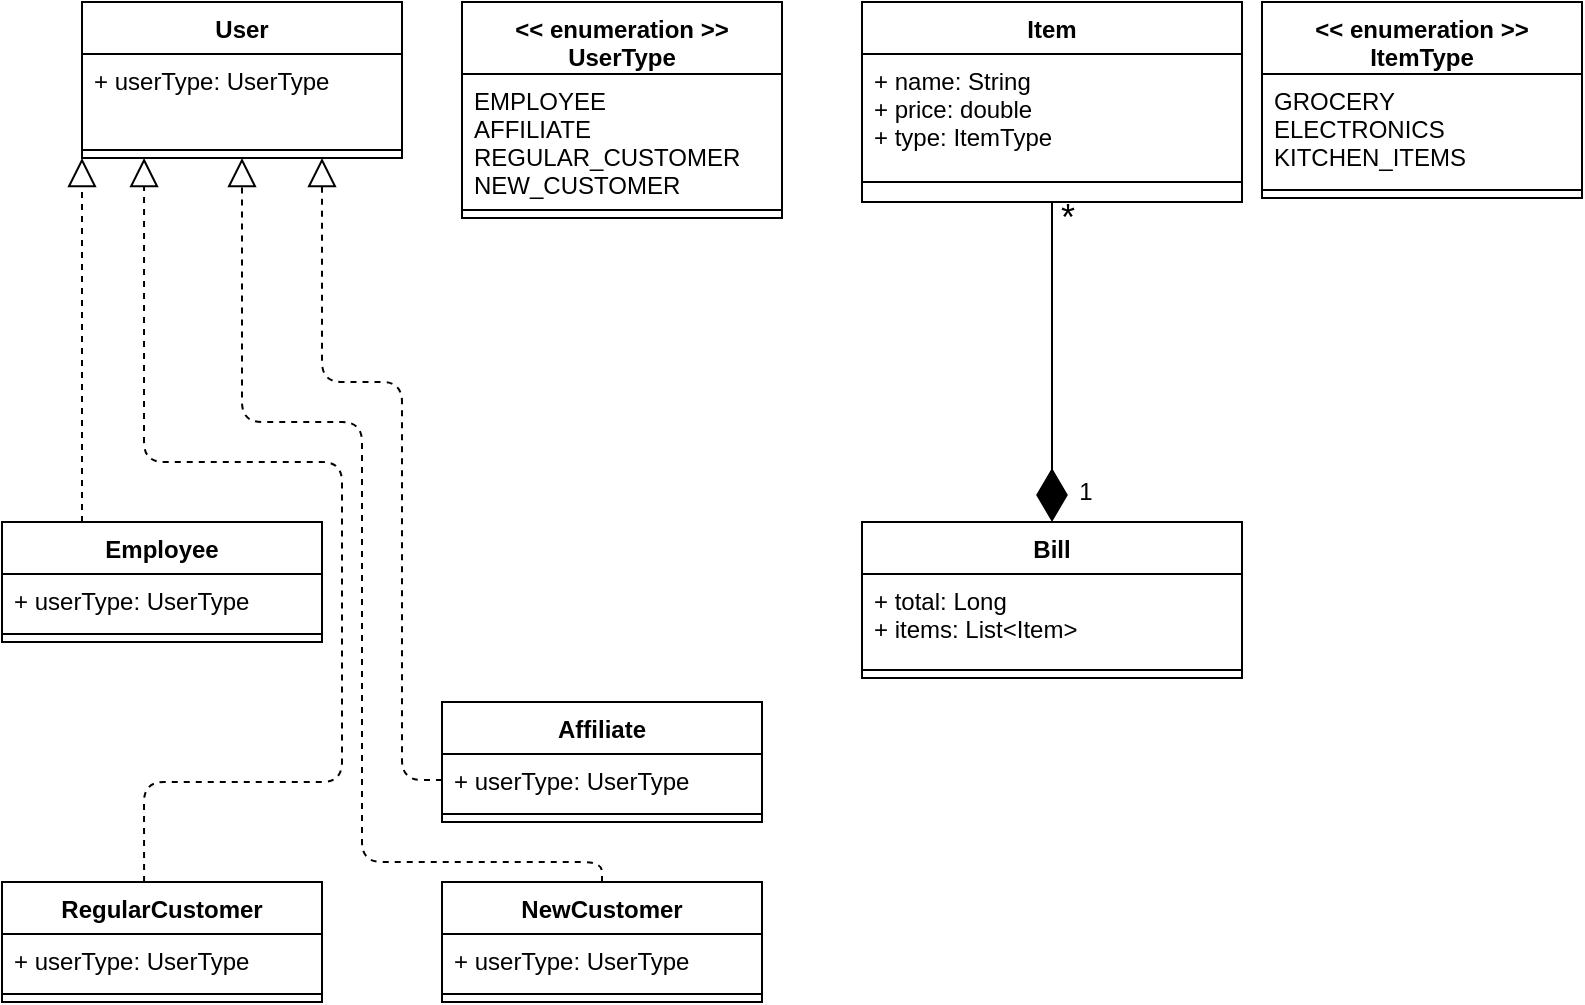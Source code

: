 <mxfile version="12.4.5" type="github">
  <diagram id="y_vs9HMUYshJvrWGjwXx" name="Page-1">
    <mxGraphModel dx="1186" dy="764" grid="1" gridSize="10" guides="1" tooltips="1" connect="1" arrows="1" fold="1" page="1" pageScale="1" pageWidth="850" pageHeight="1100" math="0" shadow="0">
      <root>
        <mxCell id="0"/>
        <mxCell id="1" parent="0"/>
        <mxCell id="sPKyXn1Qae5ruQcoy84M-1" value="User" style="swimlane;fontStyle=1;align=center;verticalAlign=top;childLayout=stackLayout;horizontal=1;startSize=26;horizontalStack=0;resizeParent=1;resizeParentMax=0;resizeLast=0;collapsible=1;marginBottom=0;" parent="1" vertex="1">
          <mxGeometry x="50" y="50" width="160" height="78" as="geometry"/>
        </mxCell>
        <mxCell id="sPKyXn1Qae5ruQcoy84M-2" value="+ userType: UserType" style="text;strokeColor=none;fillColor=none;align=left;verticalAlign=top;spacingLeft=4;spacingRight=4;overflow=hidden;rotatable=0;points=[[0,0.5],[1,0.5]];portConstraint=eastwest;" parent="sPKyXn1Qae5ruQcoy84M-1" vertex="1">
          <mxGeometry y="26" width="160" height="44" as="geometry"/>
        </mxCell>
        <mxCell id="sPKyXn1Qae5ruQcoy84M-3" value="" style="line;strokeWidth=1;fillColor=none;align=left;verticalAlign=middle;spacingTop=-1;spacingLeft=3;spacingRight=3;rotatable=0;labelPosition=right;points=[];portConstraint=eastwest;" parent="sPKyXn1Qae5ruQcoy84M-1" vertex="1">
          <mxGeometry y="70" width="160" height="8" as="geometry"/>
        </mxCell>
        <mxCell id="Q2zhE480mVSQyxBDlF7V-1" value="Employee" style="swimlane;fontStyle=1;align=center;verticalAlign=top;childLayout=stackLayout;horizontal=1;startSize=26;horizontalStack=0;resizeParent=1;resizeParentMax=0;resizeLast=0;collapsible=1;marginBottom=0;" vertex="1" parent="1">
          <mxGeometry x="10" y="310" width="160" height="60" as="geometry"/>
        </mxCell>
        <mxCell id="Q2zhE480mVSQyxBDlF7V-2" value="+ userType: UserType" style="text;strokeColor=none;fillColor=none;align=left;verticalAlign=top;spacingLeft=4;spacingRight=4;overflow=hidden;rotatable=0;points=[[0,0.5],[1,0.5]];portConstraint=eastwest;" vertex="1" parent="Q2zhE480mVSQyxBDlF7V-1">
          <mxGeometry y="26" width="160" height="26" as="geometry"/>
        </mxCell>
        <mxCell id="Q2zhE480mVSQyxBDlF7V-3" value="" style="line;strokeWidth=1;fillColor=none;align=left;verticalAlign=middle;spacingTop=-1;spacingLeft=3;spacingRight=3;rotatable=0;labelPosition=right;points=[];portConstraint=eastwest;" vertex="1" parent="Q2zhE480mVSQyxBDlF7V-1">
          <mxGeometry y="52" width="160" height="8" as="geometry"/>
        </mxCell>
        <mxCell id="Q2zhE480mVSQyxBDlF7V-7" value="Affiliate" style="swimlane;fontStyle=1;align=center;verticalAlign=top;childLayout=stackLayout;horizontal=1;startSize=26;horizontalStack=0;resizeParent=1;resizeParentMax=0;resizeLast=0;collapsible=1;marginBottom=0;" vertex="1" parent="1">
          <mxGeometry x="230" y="400" width="160" height="60" as="geometry"/>
        </mxCell>
        <mxCell id="Q2zhE480mVSQyxBDlF7V-8" value="+ userType: UserType" style="text;strokeColor=none;fillColor=none;align=left;verticalAlign=top;spacingLeft=4;spacingRight=4;overflow=hidden;rotatable=0;points=[[0,0.5],[1,0.5]];portConstraint=eastwest;" vertex="1" parent="Q2zhE480mVSQyxBDlF7V-7">
          <mxGeometry y="26" width="160" height="26" as="geometry"/>
        </mxCell>
        <mxCell id="Q2zhE480mVSQyxBDlF7V-9" value="" style="line;strokeWidth=1;fillColor=none;align=left;verticalAlign=middle;spacingTop=-1;spacingLeft=3;spacingRight=3;rotatable=0;labelPosition=right;points=[];portConstraint=eastwest;" vertex="1" parent="Q2zhE480mVSQyxBDlF7V-7">
          <mxGeometry y="52" width="160" height="8" as="geometry"/>
        </mxCell>
        <mxCell id="Q2zhE480mVSQyxBDlF7V-11" value="" style="endArrow=block;dashed=1;endFill=0;endSize=12;html=1;exitX=0.25;exitY=0;exitDx=0;exitDy=0;entryX=0;entryY=1;entryDx=0;entryDy=0;" edge="1" parent="1" source="Q2zhE480mVSQyxBDlF7V-1" target="sPKyXn1Qae5ruQcoy84M-1">
          <mxGeometry width="160" relative="1" as="geometry">
            <mxPoint x="100" y="370" as="sourcePoint"/>
            <mxPoint x="51" y="157" as="targetPoint"/>
          </mxGeometry>
        </mxCell>
        <mxCell id="Q2zhE480mVSQyxBDlF7V-13" value="Bill" style="swimlane;fontStyle=1;align=center;verticalAlign=top;childLayout=stackLayout;horizontal=1;startSize=26;horizontalStack=0;resizeParent=1;resizeParentMax=0;resizeLast=0;collapsible=1;marginBottom=0;" vertex="1" parent="1">
          <mxGeometry x="440" y="310" width="190" height="78" as="geometry"/>
        </mxCell>
        <mxCell id="Q2zhE480mVSQyxBDlF7V-14" value="+ total: Long&#xa;+ items: List&lt;Item&gt;" style="text;strokeColor=none;fillColor=none;align=left;verticalAlign=top;spacingLeft=4;spacingRight=4;overflow=hidden;rotatable=0;points=[[0,0.5],[1,0.5]];portConstraint=eastwest;" vertex="1" parent="Q2zhE480mVSQyxBDlF7V-13">
          <mxGeometry y="26" width="190" height="44" as="geometry"/>
        </mxCell>
        <mxCell id="Q2zhE480mVSQyxBDlF7V-15" value="" style="line;strokeWidth=1;fillColor=none;align=left;verticalAlign=middle;spacingTop=-1;spacingLeft=3;spacingRight=3;rotatable=0;labelPosition=right;points=[];portConstraint=eastwest;" vertex="1" parent="Q2zhE480mVSQyxBDlF7V-13">
          <mxGeometry y="70" width="190" height="8" as="geometry"/>
        </mxCell>
        <mxCell id="Q2zhE480mVSQyxBDlF7V-17" value="Item" style="swimlane;fontStyle=1;align=center;verticalAlign=top;childLayout=stackLayout;horizontal=1;startSize=26;horizontalStack=0;resizeParent=1;resizeParentMax=0;resizeLast=0;collapsible=1;marginBottom=0;" vertex="1" parent="1">
          <mxGeometry x="440" y="50" width="190" height="100" as="geometry"/>
        </mxCell>
        <mxCell id="Q2zhE480mVSQyxBDlF7V-18" value="+ name: String&#xa;+ price: double&#xa;+ type: ItemType" style="text;strokeColor=none;fillColor=none;align=left;verticalAlign=top;spacingLeft=4;spacingRight=4;overflow=hidden;rotatable=0;points=[[0,0.5],[1,0.5]];portConstraint=eastwest;" vertex="1" parent="Q2zhE480mVSQyxBDlF7V-17">
          <mxGeometry y="26" width="190" height="54" as="geometry"/>
        </mxCell>
        <mxCell id="Q2zhE480mVSQyxBDlF7V-19" value="" style="line;strokeWidth=1;fillColor=none;align=left;verticalAlign=middle;spacingTop=-1;spacingLeft=3;spacingRight=3;rotatable=0;labelPosition=right;points=[];portConstraint=eastwest;" vertex="1" parent="Q2zhE480mVSQyxBDlF7V-17">
          <mxGeometry y="80" width="190" height="20" as="geometry"/>
        </mxCell>
        <mxCell id="Q2zhE480mVSQyxBDlF7V-21" value="&lt;&lt; enumeration &gt;&gt;&#xa;UserType" style="swimlane;fontStyle=1;align=center;verticalAlign=top;childLayout=stackLayout;horizontal=1;startSize=36;horizontalStack=0;resizeParent=1;resizeParentMax=0;resizeLast=0;collapsible=1;marginBottom=0;" vertex="1" parent="1">
          <mxGeometry x="240" y="50" width="160" height="108" as="geometry"/>
        </mxCell>
        <mxCell id="Q2zhE480mVSQyxBDlF7V-22" value="EMPLOYEE&#xa;AFFILIATE&#xa;REGULAR_CUSTOMER&#xa;NEW_CUSTOMER" style="text;strokeColor=none;fillColor=none;align=left;verticalAlign=top;spacingLeft=4;spacingRight=4;overflow=hidden;rotatable=0;points=[[0,0.5],[1,0.5]];portConstraint=eastwest;" vertex="1" parent="Q2zhE480mVSQyxBDlF7V-21">
          <mxGeometry y="36" width="160" height="64" as="geometry"/>
        </mxCell>
        <mxCell id="Q2zhE480mVSQyxBDlF7V-23" value="" style="line;strokeWidth=1;fillColor=none;align=left;verticalAlign=middle;spacingTop=-1;spacingLeft=3;spacingRight=3;rotatable=0;labelPosition=right;points=[];portConstraint=eastwest;" vertex="1" parent="Q2zhE480mVSQyxBDlF7V-21">
          <mxGeometry y="100" width="160" height="8" as="geometry"/>
        </mxCell>
        <mxCell id="Q2zhE480mVSQyxBDlF7V-26" value="RegularCustomer" style="swimlane;fontStyle=1;align=center;verticalAlign=top;childLayout=stackLayout;horizontal=1;startSize=26;horizontalStack=0;resizeParent=1;resizeParentMax=0;resizeLast=0;collapsible=1;marginBottom=0;" vertex="1" parent="1">
          <mxGeometry x="10" y="490" width="160" height="60" as="geometry"/>
        </mxCell>
        <mxCell id="Q2zhE480mVSQyxBDlF7V-27" value="+ userType: UserType" style="text;strokeColor=none;fillColor=none;align=left;verticalAlign=top;spacingLeft=4;spacingRight=4;overflow=hidden;rotatable=0;points=[[0,0.5],[1,0.5]];portConstraint=eastwest;" vertex="1" parent="Q2zhE480mVSQyxBDlF7V-26">
          <mxGeometry y="26" width="160" height="26" as="geometry"/>
        </mxCell>
        <mxCell id="Q2zhE480mVSQyxBDlF7V-28" value="" style="line;strokeWidth=1;fillColor=none;align=left;verticalAlign=middle;spacingTop=-1;spacingLeft=3;spacingRight=3;rotatable=0;labelPosition=right;points=[];portConstraint=eastwest;" vertex="1" parent="Q2zhE480mVSQyxBDlF7V-26">
          <mxGeometry y="52" width="160" height="8" as="geometry"/>
        </mxCell>
        <mxCell id="Q2zhE480mVSQyxBDlF7V-30" value="NewCustomer" style="swimlane;fontStyle=1;align=center;verticalAlign=top;childLayout=stackLayout;horizontal=1;startSize=26;horizontalStack=0;resizeParent=1;resizeParentMax=0;resizeLast=0;collapsible=1;marginBottom=0;" vertex="1" parent="1">
          <mxGeometry x="230" y="490" width="160" height="60" as="geometry"/>
        </mxCell>
        <mxCell id="Q2zhE480mVSQyxBDlF7V-31" value="+ userType: UserType" style="text;strokeColor=none;fillColor=none;align=left;verticalAlign=top;spacingLeft=4;spacingRight=4;overflow=hidden;rotatable=0;points=[[0,0.5],[1,0.5]];portConstraint=eastwest;" vertex="1" parent="Q2zhE480mVSQyxBDlF7V-30">
          <mxGeometry y="26" width="160" height="26" as="geometry"/>
        </mxCell>
        <mxCell id="Q2zhE480mVSQyxBDlF7V-32" value="" style="line;strokeWidth=1;fillColor=none;align=left;verticalAlign=middle;spacingTop=-1;spacingLeft=3;spacingRight=3;rotatable=0;labelPosition=right;points=[];portConstraint=eastwest;" vertex="1" parent="Q2zhE480mVSQyxBDlF7V-30">
          <mxGeometry y="52" width="160" height="8" as="geometry"/>
        </mxCell>
        <mxCell id="Q2zhE480mVSQyxBDlF7V-34" value="" style="endArrow=block;dashed=1;endFill=0;endSize=12;html=1;exitX=0.444;exitY=0;exitDx=0;exitDy=0;entryX=0.194;entryY=1;entryDx=0;entryDy=0;exitPerimeter=0;entryPerimeter=0;" edge="1" parent="1" source="Q2zhE480mVSQyxBDlF7V-26" target="sPKyXn1Qae5ruQcoy84M-3">
          <mxGeometry width="160" relative="1" as="geometry">
            <mxPoint x="60" y="410" as="sourcePoint"/>
            <mxPoint x="67.04" y="154.988" as="targetPoint"/>
            <Array as="points">
              <mxPoint x="81" y="440"/>
              <mxPoint x="180" y="440"/>
              <mxPoint x="180" y="280"/>
              <mxPoint x="81" y="280"/>
            </Array>
          </mxGeometry>
        </mxCell>
        <mxCell id="Q2zhE480mVSQyxBDlF7V-35" value="" style="endArrow=block;dashed=1;endFill=0;endSize=12;html=1;exitX=0.5;exitY=0;exitDx=0;exitDy=0;entryX=0.5;entryY=1;entryDx=0;entryDy=0;" edge="1" parent="1" source="Q2zhE480mVSQyxBDlF7V-30" target="sPKyXn1Qae5ruQcoy84M-1">
          <mxGeometry width="160" relative="1" as="geometry">
            <mxPoint x="91.04" y="510" as="sourcePoint"/>
            <mxPoint x="84" y="154" as="targetPoint"/>
            <Array as="points">
              <mxPoint x="310" y="480"/>
              <mxPoint x="190" y="480"/>
              <mxPoint x="190" y="260"/>
              <mxPoint x="130" y="260"/>
            </Array>
          </mxGeometry>
        </mxCell>
        <mxCell id="Q2zhE480mVSQyxBDlF7V-37" value="" style="endArrow=block;dashed=1;endFill=0;endSize=12;html=1;exitX=0;exitY=0.5;exitDx=0;exitDy=0;entryX=0.75;entryY=1;entryDx=0;entryDy=0;" edge="1" parent="1" source="Q2zhE480mVSQyxBDlF7V-8" target="sPKyXn1Qae5ruQcoy84M-1">
          <mxGeometry width="160" relative="1" as="geometry">
            <mxPoint x="60" y="320" as="sourcePoint"/>
            <mxPoint x="60" y="138" as="targetPoint"/>
            <Array as="points">
              <mxPoint x="210" y="439"/>
              <mxPoint x="210" y="240"/>
              <mxPoint x="170" y="240"/>
            </Array>
          </mxGeometry>
        </mxCell>
        <mxCell id="Q2zhE480mVSQyxBDlF7V-38" value="" style="endArrow=diamondThin;endFill=1;endSize=24;html=1;entryX=0.5;entryY=0;entryDx=0;entryDy=0;exitX=0.5;exitY=1;exitDx=0;exitDy=0;" edge="1" parent="1" source="Q2zhE480mVSQyxBDlF7V-17" target="Q2zhE480mVSQyxBDlF7V-13">
          <mxGeometry width="160" relative="1" as="geometry">
            <mxPoint x="574.05" y="171" as="sourcePoint"/>
            <mxPoint x="170" y="570" as="targetPoint"/>
          </mxGeometry>
        </mxCell>
        <mxCell id="Q2zhE480mVSQyxBDlF7V-47" value="&lt;font style=&quot;font-size: 18px&quot;&gt;*&lt;/font&gt;" style="text;html=1;strokeColor=none;fillColor=none;align=center;verticalAlign=middle;whiteSpace=wrap;rounded=0;" vertex="1" parent="1">
          <mxGeometry x="533" y="153" width="20" height="10" as="geometry"/>
        </mxCell>
        <mxCell id="Q2zhE480mVSQyxBDlF7V-48" value="1" style="text;html=1;strokeColor=none;fillColor=none;align=center;verticalAlign=middle;whiteSpace=wrap;rounded=0;" vertex="1" parent="1">
          <mxGeometry x="542" y="290" width="20" height="10" as="geometry"/>
        </mxCell>
        <mxCell id="Q2zhE480mVSQyxBDlF7V-51" value="&lt;&lt; enumeration &gt;&gt;&#xa;ItemType" style="swimlane;fontStyle=1;align=center;verticalAlign=top;childLayout=stackLayout;horizontal=1;startSize=36;horizontalStack=0;resizeParent=1;resizeParentMax=0;resizeLast=0;collapsible=1;marginBottom=0;" vertex="1" parent="1">
          <mxGeometry x="640" y="50" width="160" height="98" as="geometry"/>
        </mxCell>
        <mxCell id="Q2zhE480mVSQyxBDlF7V-52" value="GROCERY&#xa;ELECTRONICS&#xa;KITCHEN_ITEMS" style="text;strokeColor=none;fillColor=none;align=left;verticalAlign=top;spacingLeft=4;spacingRight=4;overflow=hidden;rotatable=0;points=[[0,0.5],[1,0.5]];portConstraint=eastwest;" vertex="1" parent="Q2zhE480mVSQyxBDlF7V-51">
          <mxGeometry y="36" width="160" height="54" as="geometry"/>
        </mxCell>
        <mxCell id="Q2zhE480mVSQyxBDlF7V-53" value="" style="line;strokeWidth=1;fillColor=none;align=left;verticalAlign=middle;spacingTop=-1;spacingLeft=3;spacingRight=3;rotatable=0;labelPosition=right;points=[];portConstraint=eastwest;" vertex="1" parent="Q2zhE480mVSQyxBDlF7V-51">
          <mxGeometry y="90" width="160" height="8" as="geometry"/>
        </mxCell>
      </root>
    </mxGraphModel>
  </diagram>
</mxfile>
